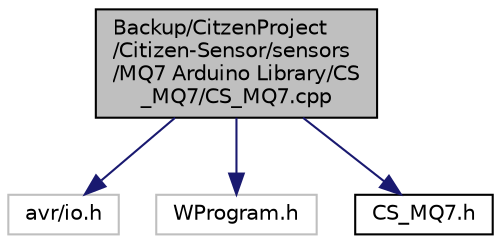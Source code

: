 digraph "Backup/CitzenProject/Citizen-Sensor/sensors/MQ7 Arduino Library/CS_MQ7/CS_MQ7.cpp"
{
  edge [fontname="Helvetica",fontsize="10",labelfontname="Helvetica",labelfontsize="10"];
  node [fontname="Helvetica",fontsize="10",shape=record];
  Node1 [label="Backup/CitzenProject\l/Citizen-Sensor/sensors\l/MQ7 Arduino Library/CS\l_MQ7/CS_MQ7.cpp",height=0.2,width=0.4,color="black", fillcolor="grey75", style="filled", fontcolor="black"];
  Node1 -> Node2 [color="midnightblue",fontsize="10",style="solid"];
  Node2 [label="avr/io.h",height=0.2,width=0.4,color="grey75", fillcolor="white", style="filled"];
  Node1 -> Node3 [color="midnightblue",fontsize="10",style="solid"];
  Node3 [label="WProgram.h",height=0.2,width=0.4,color="grey75", fillcolor="white", style="filled"];
  Node1 -> Node4 [color="midnightblue",fontsize="10",style="solid"];
  Node4 [label="CS_MQ7.h",height=0.2,width=0.4,color="black", fillcolor="white", style="filled",URL="$_m_q7_01_arduino_01_library_2_c_s___m_q7_2_c_s___m_q7_8h.html"];
}
